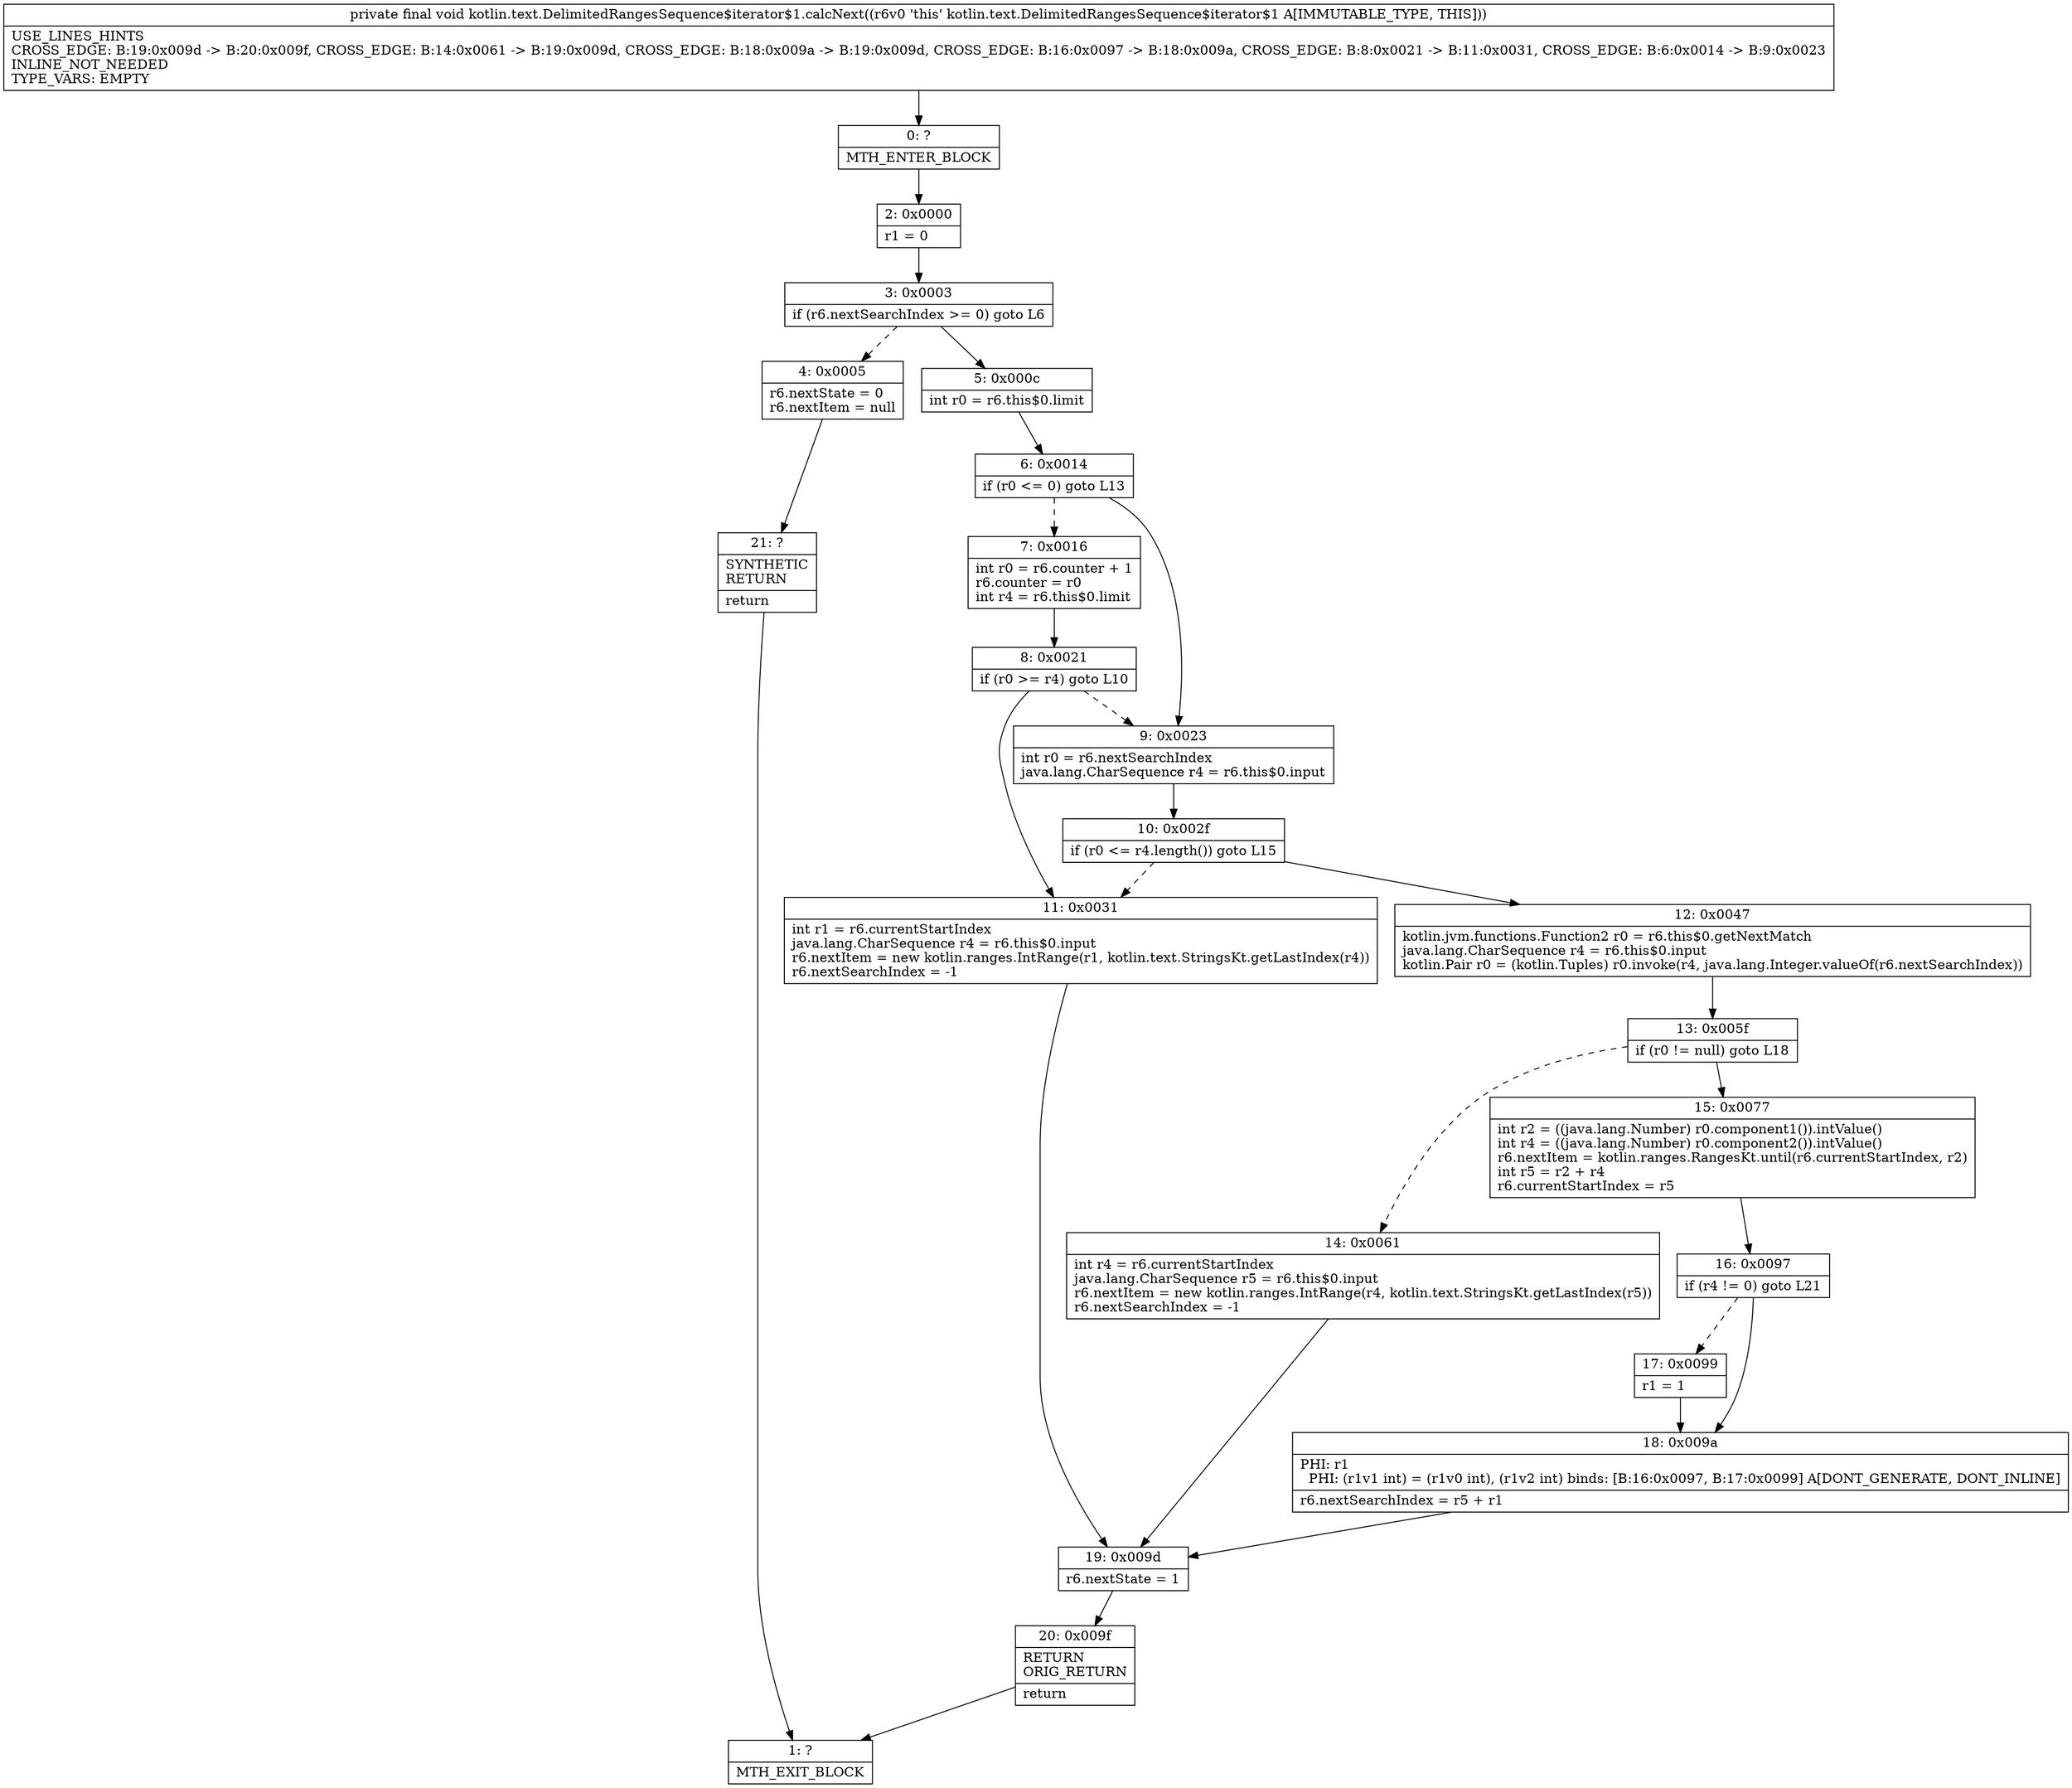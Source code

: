 digraph "CFG forkotlin.text.DelimitedRangesSequence$iterator$1.calcNext()V" {
Node_0 [shape=record,label="{0\:\ ?|MTH_ENTER_BLOCK\l}"];
Node_2 [shape=record,label="{2\:\ 0x0000|r1 = 0\l}"];
Node_3 [shape=record,label="{3\:\ 0x0003|if (r6.nextSearchIndex \>= 0) goto L6\l}"];
Node_4 [shape=record,label="{4\:\ 0x0005|r6.nextState = 0\lr6.nextItem = null\l}"];
Node_21 [shape=record,label="{21\:\ ?|SYNTHETIC\lRETURN\l|return\l}"];
Node_1 [shape=record,label="{1\:\ ?|MTH_EXIT_BLOCK\l}"];
Node_5 [shape=record,label="{5\:\ 0x000c|int r0 = r6.this$0.limit\l}"];
Node_6 [shape=record,label="{6\:\ 0x0014|if (r0 \<= 0) goto L13\l}"];
Node_7 [shape=record,label="{7\:\ 0x0016|int r0 = r6.counter + 1\lr6.counter = r0\lint r4 = r6.this$0.limit\l}"];
Node_8 [shape=record,label="{8\:\ 0x0021|if (r0 \>= r4) goto L10\l}"];
Node_11 [shape=record,label="{11\:\ 0x0031|int r1 = r6.currentStartIndex\ljava.lang.CharSequence r4 = r6.this$0.input\lr6.nextItem = new kotlin.ranges.IntRange(r1, kotlin.text.StringsKt.getLastIndex(r4))\lr6.nextSearchIndex = \-1\l}"];
Node_19 [shape=record,label="{19\:\ 0x009d|r6.nextState = 1\l}"];
Node_20 [shape=record,label="{20\:\ 0x009f|RETURN\lORIG_RETURN\l|return\l}"];
Node_9 [shape=record,label="{9\:\ 0x0023|int r0 = r6.nextSearchIndex\ljava.lang.CharSequence r4 = r6.this$0.input\l}"];
Node_10 [shape=record,label="{10\:\ 0x002f|if (r0 \<= r4.length()) goto L15\l}"];
Node_12 [shape=record,label="{12\:\ 0x0047|kotlin.jvm.functions.Function2 r0 = r6.this$0.getNextMatch\ljava.lang.CharSequence r4 = r6.this$0.input\lkotlin.Pair r0 = (kotlin.Tuples) r0.invoke(r4, java.lang.Integer.valueOf(r6.nextSearchIndex))\l}"];
Node_13 [shape=record,label="{13\:\ 0x005f|if (r0 != null) goto L18\l}"];
Node_14 [shape=record,label="{14\:\ 0x0061|int r4 = r6.currentStartIndex\ljava.lang.CharSequence r5 = r6.this$0.input\lr6.nextItem = new kotlin.ranges.IntRange(r4, kotlin.text.StringsKt.getLastIndex(r5))\lr6.nextSearchIndex = \-1\l}"];
Node_15 [shape=record,label="{15\:\ 0x0077|int r2 = ((java.lang.Number) r0.component1()).intValue()\lint r4 = ((java.lang.Number) r0.component2()).intValue()\lr6.nextItem = kotlin.ranges.RangesKt.until(r6.currentStartIndex, r2)\lint r5 = r2 + r4\lr6.currentStartIndex = r5\l}"];
Node_16 [shape=record,label="{16\:\ 0x0097|if (r4 != 0) goto L21\l}"];
Node_17 [shape=record,label="{17\:\ 0x0099|r1 = 1\l}"];
Node_18 [shape=record,label="{18\:\ 0x009a|PHI: r1 \l  PHI: (r1v1 int) = (r1v0 int), (r1v2 int) binds: [B:16:0x0097, B:17:0x0099] A[DONT_GENERATE, DONT_INLINE]\l|r6.nextSearchIndex = r5 + r1\l}"];
MethodNode[shape=record,label="{private final void kotlin.text.DelimitedRangesSequence$iterator$1.calcNext((r6v0 'this' kotlin.text.DelimitedRangesSequence$iterator$1 A[IMMUTABLE_TYPE, THIS]))  | USE_LINES_HINTS\lCROSS_EDGE: B:19:0x009d \-\> B:20:0x009f, CROSS_EDGE: B:14:0x0061 \-\> B:19:0x009d, CROSS_EDGE: B:18:0x009a \-\> B:19:0x009d, CROSS_EDGE: B:16:0x0097 \-\> B:18:0x009a, CROSS_EDGE: B:8:0x0021 \-\> B:11:0x0031, CROSS_EDGE: B:6:0x0014 \-\> B:9:0x0023\lINLINE_NOT_NEEDED\lTYPE_VARS: EMPTY\l}"];
MethodNode -> Node_0;Node_0 -> Node_2;
Node_2 -> Node_3;
Node_3 -> Node_4[style=dashed];
Node_3 -> Node_5;
Node_4 -> Node_21;
Node_21 -> Node_1;
Node_5 -> Node_6;
Node_6 -> Node_7[style=dashed];
Node_6 -> Node_9;
Node_7 -> Node_8;
Node_8 -> Node_9[style=dashed];
Node_8 -> Node_11;
Node_11 -> Node_19;
Node_19 -> Node_20;
Node_20 -> Node_1;
Node_9 -> Node_10;
Node_10 -> Node_11[style=dashed];
Node_10 -> Node_12;
Node_12 -> Node_13;
Node_13 -> Node_14[style=dashed];
Node_13 -> Node_15;
Node_14 -> Node_19;
Node_15 -> Node_16;
Node_16 -> Node_17[style=dashed];
Node_16 -> Node_18;
Node_17 -> Node_18;
Node_18 -> Node_19;
}

